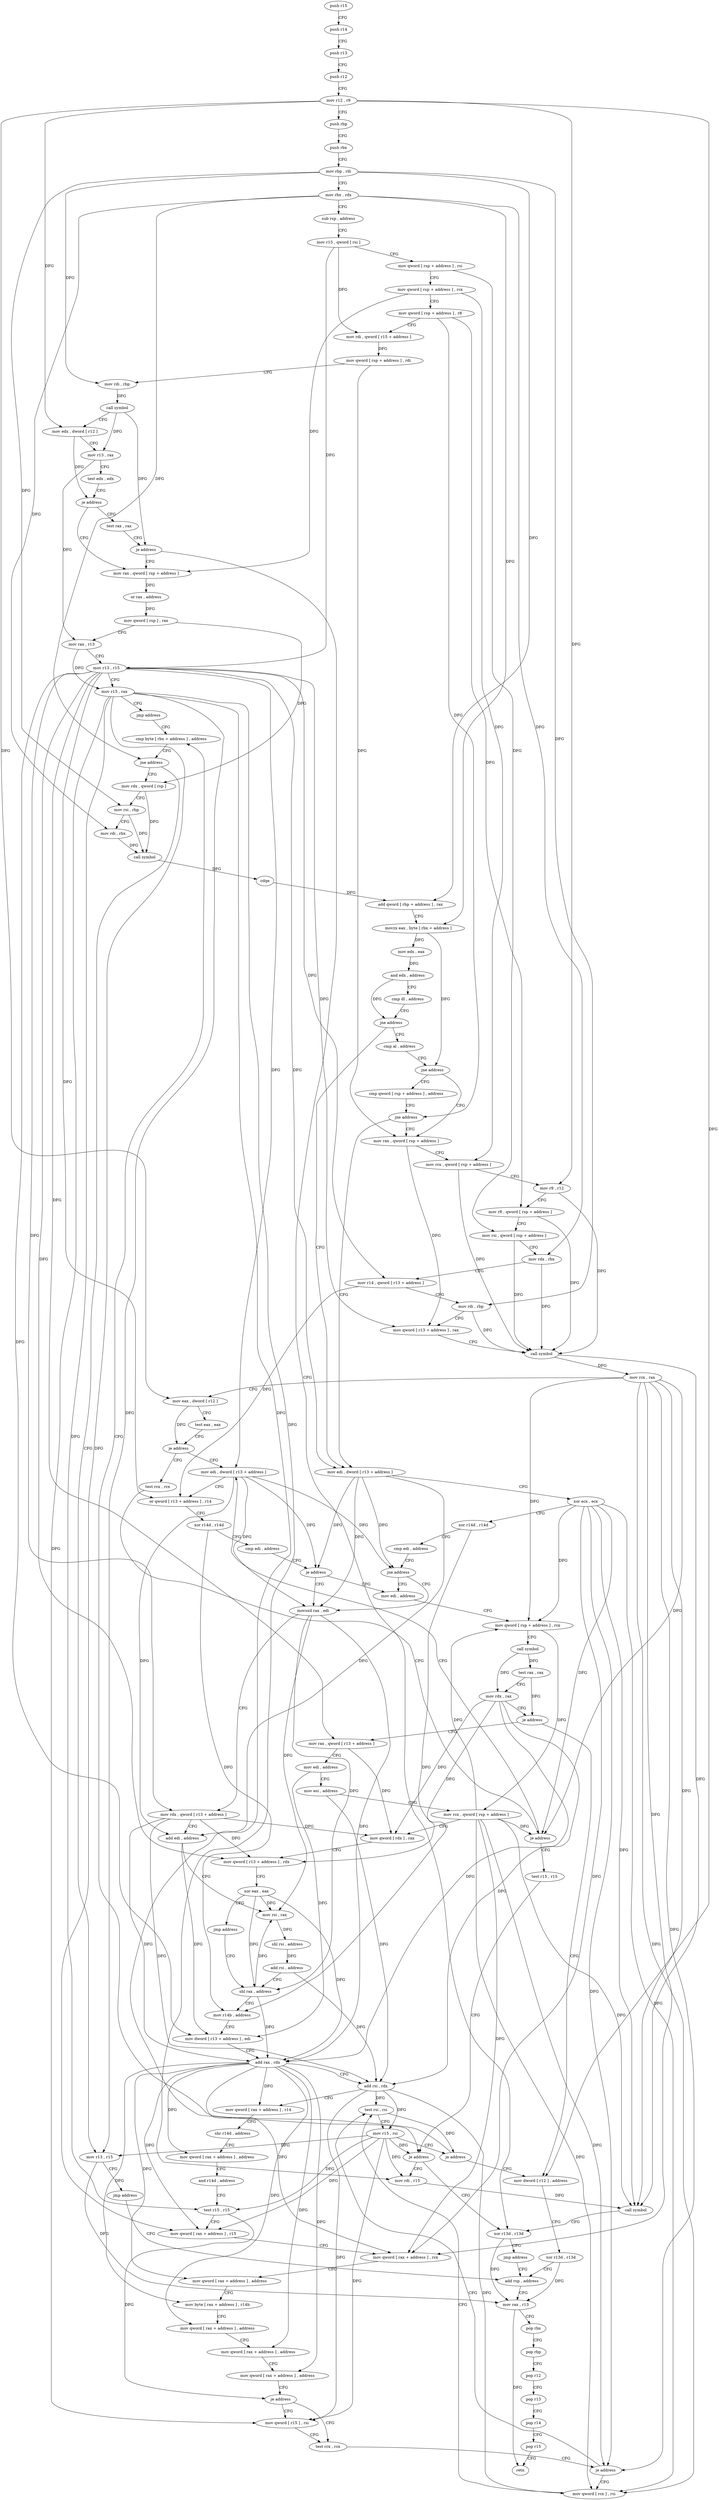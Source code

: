 digraph "func" {
"279008" [label = "push r15" ]
"279010" [label = "push r14" ]
"279012" [label = "push r13" ]
"279014" [label = "push r12" ]
"279016" [label = "mov r12 , r9" ]
"279019" [label = "push rbp" ]
"279020" [label = "push rbx" ]
"279021" [label = "mov rbp , rdi" ]
"279024" [label = "mov rbx , rdx" ]
"279027" [label = "sub rsp , address" ]
"279031" [label = "mov r15 , qword [ rsi ]" ]
"279034" [label = "mov qword [ rsp + address ] , rsi" ]
"279039" [label = "mov qword [ rsp + address ] , rcx" ]
"279044" [label = "mov qword [ rsp + address ] , r8" ]
"279049" [label = "mov rdi , qword [ r15 + address ]" ]
"279056" [label = "mov qword [ rsp + address ] , rdi" ]
"279061" [label = "mov rdi , rbp" ]
"279064" [label = "call symbol" ]
"279069" [label = "mov edx , dword [ r12 ]" ]
"279073" [label = "mov r13 , rax" ]
"279076" [label = "test edx , edx" ]
"279078" [label = "je address" ]
"279089" [label = "mov rax , qword [ rsp + address ]" ]
"279080" [label = "test rax , rax" ]
"279094" [label = "or rax , address" ]
"279100" [label = "mov qword [ rsp ] , rax" ]
"279104" [label = "mov rax , r13" ]
"279107" [label = "mov r13 , r15" ]
"279110" [label = "mov r15 , rax" ]
"279113" [label = "jmp address" ]
"279363" [label = "cmp byte [ rbx + address ] , address" ]
"279083" [label = "je address" ]
"279549" [label = "xor r13d , r13d" ]
"279367" [label = "jne address" ]
"279528" [label = "mov r13 , r15" ]
"279373" [label = "mov rdx , qword [ rsp ]" ]
"279552" [label = "jmp address" ]
"279507" [label = "add rsp , address" ]
"279531" [label = "jmp address" ]
"279377" [label = "mov rsi , rbp" ]
"279380" [label = "mov rdi , rbx" ]
"279383" [label = "call symbol" ]
"279388" [label = "cdqe" ]
"279390" [label = "add qword [ rbp + address ] , rax" ]
"279394" [label = "movzx eax , byte [ rbx + address ]" ]
"279398" [label = "mov edx , eax" ]
"279400" [label = "and edx , address" ]
"279403" [label = "cmp dl , address" ]
"279406" [label = "jne address" ]
"279120" [label = "cmp al , address" ]
"279412" [label = "mov edi , dword [ r13 + address ]" ]
"279511" [label = "mov rax , r13" ]
"279514" [label = "pop rbx" ]
"279515" [label = "pop rbp" ]
"279516" [label = "pop r12" ]
"279518" [label = "pop r13" ]
"279520" [label = "pop r14" ]
"279522" [label = "pop r15" ]
"279524" [label = "retn" ]
"279122" [label = "jne address" ]
"279136" [label = "mov rax , qword [ rsp + address ]" ]
"279124" [label = "cmp qword [ rsp + address ] , address" ]
"279419" [label = "xor ecx , ecx" ]
"279421" [label = "xor r14d , r14d" ]
"279424" [label = "cmp edi , address" ]
"279427" [label = "jne address" ]
"279230" [label = "movsxd rax , edi" ]
"279433" [label = "mov edi , address" ]
"279141" [label = "mov rcx , qword [ rsp + address ]" ]
"279146" [label = "mov r9 , r12" ]
"279149" [label = "mov r8 , qword [ rsp + address ]" ]
"279154" [label = "mov rsi , qword [ rsp + address ]" ]
"279159" [label = "mov rdx , rbx" ]
"279162" [label = "mov r14 , qword [ r13 + address ]" ]
"279169" [label = "mov rdi , rbp" ]
"279172" [label = "mov qword [ r13 + address ] , rax" ]
"279179" [label = "call symbol" ]
"279184" [label = "mov rcx , rax" ]
"279187" [label = "mov eax , dword [ r12 ]" ]
"279191" [label = "test eax , eax" ]
"279193" [label = "je address" ]
"279204" [label = "mov edi , dword [ r13 + address ]" ]
"279195" [label = "test rcx , rcx" ]
"279130" [label = "jne address" ]
"279233" [label = "mov rdx , qword [ r13 + address ]" ]
"279237" [label = "add edi , address" ]
"279240" [label = "mov rsi , rax" ]
"279243" [label = "shl rsi , address" ]
"279247" [label = "add rsi , address" ]
"279251" [label = "shl rax , address" ]
"279438" [label = "mov qword [ rsp + address ] , rcx" ]
"279443" [label = "call symbol" ]
"279448" [label = "test rax , rax" ]
"279451" [label = "mov rdx , rax" ]
"279454" [label = "je address" ]
"279496" [label = "mov dword [ r12 ] , address" ]
"279456" [label = "mov rax , qword [ r13 + address ]" ]
"279211" [label = "or qword [ r13 + address ] , r14" ]
"279218" [label = "xor r14d , r14d" ]
"279221" [label = "cmp edi , address" ]
"279224" [label = "je address" ]
"279198" [label = "je address" ]
"279536" [label = "test r15 , r15" ]
"279343" [label = "test rcx , rcx" ]
"279346" [label = "je address" ]
"279351" [label = "test rsi , rsi" ]
"279348" [label = "mov qword [ rcx ] , rsi" ]
"279340" [label = "mov qword [ r15 ] , rsi" ]
"279504" [label = "xor r13d , r13d" ]
"279460" [label = "mov edi , address" ]
"279465" [label = "mov esi , address" ]
"279470" [label = "mov rcx , qword [ rsp + address ]" ]
"279475" [label = "mov qword [ rdx ] , rax" ]
"279478" [label = "mov qword [ r13 + address ] , rdx" ]
"279482" [label = "xor eax , eax" ]
"279484" [label = "jmp address" ]
"279539" [label = "je address" ]
"279541" [label = "mov rdi , r15" ]
"279354" [label = "mov r15 , rsi" ]
"279357" [label = "je address" ]
"279255" [label = "mov r14b , address" ]
"279258" [label = "mov dword [ r13 + address ] , edi" ]
"279265" [label = "add rax , rdx" ]
"279268" [label = "add rsi , rdx" ]
"279271" [label = "mov qword [ rax + address ] , r14" ]
"279275" [label = "shr r14d , address" ]
"279279" [label = "mov qword [ rax + address ] , address" ]
"279287" [label = "and r14d , address" ]
"279291" [label = "test r15 , r15" ]
"279294" [label = "mov qword [ rax + address ] , r15" ]
"279298" [label = "mov qword [ rax + address ] , rcx" ]
"279302" [label = "mov qword [ rax + address ] , address" ]
"279310" [label = "mov byte [ rax + address ] , r14b" ]
"279314" [label = "mov qword [ rax + address ] , address" ]
"279322" [label = "mov qword [ rax + address ] , address" ]
"279330" [label = "mov qword [ rax + address ] , address" ]
"279338" [label = "je address" ]
"279544" [label = "call symbol" ]
"279008" -> "279010" [ label = "CFG" ]
"279010" -> "279012" [ label = "CFG" ]
"279012" -> "279014" [ label = "CFG" ]
"279014" -> "279016" [ label = "CFG" ]
"279016" -> "279019" [ label = "CFG" ]
"279016" -> "279069" [ label = "DFG" ]
"279016" -> "279146" [ label = "DFG" ]
"279016" -> "279187" [ label = "DFG" ]
"279016" -> "279496" [ label = "DFG" ]
"279019" -> "279020" [ label = "CFG" ]
"279020" -> "279021" [ label = "CFG" ]
"279021" -> "279024" [ label = "CFG" ]
"279021" -> "279061" [ label = "DFG" ]
"279021" -> "279377" [ label = "DFG" ]
"279021" -> "279390" [ label = "DFG" ]
"279021" -> "279169" [ label = "DFG" ]
"279024" -> "279027" [ label = "CFG" ]
"279024" -> "279367" [ label = "DFG" ]
"279024" -> "279380" [ label = "DFG" ]
"279024" -> "279394" [ label = "DFG" ]
"279024" -> "279159" [ label = "DFG" ]
"279027" -> "279031" [ label = "CFG" ]
"279031" -> "279034" [ label = "CFG" ]
"279031" -> "279049" [ label = "DFG" ]
"279031" -> "279107" [ label = "DFG" ]
"279034" -> "279039" [ label = "CFG" ]
"279034" -> "279154" [ label = "DFG" ]
"279039" -> "279044" [ label = "CFG" ]
"279039" -> "279089" [ label = "DFG" ]
"279039" -> "279141" [ label = "DFG" ]
"279044" -> "279049" [ label = "CFG" ]
"279044" -> "279149" [ label = "DFG" ]
"279044" -> "279130" [ label = "DFG" ]
"279049" -> "279056" [ label = "DFG" ]
"279056" -> "279061" [ label = "CFG" ]
"279056" -> "279136" [ label = "DFG" ]
"279061" -> "279064" [ label = "DFG" ]
"279064" -> "279069" [ label = "CFG" ]
"279064" -> "279073" [ label = "DFG" ]
"279064" -> "279083" [ label = "DFG" ]
"279069" -> "279073" [ label = "CFG" ]
"279069" -> "279078" [ label = "DFG" ]
"279073" -> "279076" [ label = "CFG" ]
"279073" -> "279104" [ label = "DFG" ]
"279076" -> "279078" [ label = "CFG" ]
"279078" -> "279089" [ label = "CFG" ]
"279078" -> "279080" [ label = "CFG" ]
"279089" -> "279094" [ label = "DFG" ]
"279080" -> "279083" [ label = "CFG" ]
"279094" -> "279100" [ label = "DFG" ]
"279100" -> "279104" [ label = "CFG" ]
"279100" -> "279373" [ label = "DFG" ]
"279104" -> "279107" [ label = "CFG" ]
"279104" -> "279110" [ label = "DFG" ]
"279107" -> "279110" [ label = "CFG" ]
"279107" -> "279412" [ label = "DFG" ]
"279107" -> "279162" [ label = "DFG" ]
"279107" -> "279172" [ label = "DFG" ]
"279107" -> "279233" [ label = "DFG" ]
"279107" -> "279204" [ label = "DFG" ]
"279107" -> "279211" [ label = "DFG" ]
"279107" -> "279258" [ label = "DFG" ]
"279107" -> "279456" [ label = "DFG" ]
"279107" -> "279478" [ label = "DFG" ]
"279110" -> "279113" [ label = "CFG" ]
"279110" -> "279528" [ label = "DFG" ]
"279110" -> "279291" [ label = "DFG" ]
"279110" -> "279294" [ label = "DFG" ]
"279110" -> "279539" [ label = "DFG" ]
"279110" -> "279340" [ label = "DFG" ]
"279110" -> "279541" [ label = "DFG" ]
"279113" -> "279363" [ label = "CFG" ]
"279363" -> "279367" [ label = "CFG" ]
"279083" -> "279549" [ label = "CFG" ]
"279083" -> "279089" [ label = "CFG" ]
"279549" -> "279552" [ label = "CFG" ]
"279549" -> "279511" [ label = "DFG" ]
"279367" -> "279528" [ label = "CFG" ]
"279367" -> "279373" [ label = "CFG" ]
"279528" -> "279531" [ label = "CFG" ]
"279528" -> "279511" [ label = "DFG" ]
"279373" -> "279377" [ label = "CFG" ]
"279373" -> "279383" [ label = "DFG" ]
"279552" -> "279507" [ label = "CFG" ]
"279507" -> "279511" [ label = "CFG" ]
"279531" -> "279507" [ label = "CFG" ]
"279377" -> "279380" [ label = "CFG" ]
"279377" -> "279383" [ label = "DFG" ]
"279380" -> "279383" [ label = "DFG" ]
"279383" -> "279388" [ label = "DFG" ]
"279388" -> "279390" [ label = "DFG" ]
"279390" -> "279394" [ label = "CFG" ]
"279394" -> "279398" [ label = "DFG" ]
"279394" -> "279122" [ label = "DFG" ]
"279398" -> "279400" [ label = "DFG" ]
"279400" -> "279403" [ label = "CFG" ]
"279400" -> "279406" [ label = "DFG" ]
"279403" -> "279406" [ label = "CFG" ]
"279406" -> "279120" [ label = "CFG" ]
"279406" -> "279412" [ label = "CFG" ]
"279120" -> "279122" [ label = "CFG" ]
"279412" -> "279419" [ label = "CFG" ]
"279412" -> "279427" [ label = "DFG" ]
"279412" -> "279230" [ label = "DFG" ]
"279412" -> "279237" [ label = "DFG" ]
"279412" -> "279224" [ label = "DFG" ]
"279511" -> "279514" [ label = "CFG" ]
"279511" -> "279524" [ label = "DFG" ]
"279514" -> "279515" [ label = "CFG" ]
"279515" -> "279516" [ label = "CFG" ]
"279516" -> "279518" [ label = "CFG" ]
"279518" -> "279520" [ label = "CFG" ]
"279520" -> "279522" [ label = "CFG" ]
"279522" -> "279524" [ label = "CFG" ]
"279122" -> "279136" [ label = "CFG" ]
"279122" -> "279124" [ label = "CFG" ]
"279136" -> "279141" [ label = "CFG" ]
"279136" -> "279172" [ label = "DFG" ]
"279124" -> "279130" [ label = "CFG" ]
"279419" -> "279421" [ label = "CFG" ]
"279419" -> "279438" [ label = "DFG" ]
"279419" -> "279198" [ label = "DFG" ]
"279419" -> "279298" [ label = "DFG" ]
"279419" -> "279346" [ label = "DFG" ]
"279419" -> "279544" [ label = "DFG" ]
"279419" -> "279348" [ label = "DFG" ]
"279421" -> "279424" [ label = "CFG" ]
"279421" -> "279255" [ label = "DFG" ]
"279424" -> "279427" [ label = "CFG" ]
"279427" -> "279230" [ label = "CFG" ]
"279427" -> "279433" [ label = "CFG" ]
"279230" -> "279233" [ label = "CFG" ]
"279230" -> "279240" [ label = "DFG" ]
"279230" -> "279251" [ label = "DFG" ]
"279230" -> "279265" [ label = "DFG" ]
"279433" -> "279438" [ label = "CFG" ]
"279141" -> "279146" [ label = "CFG" ]
"279141" -> "279179" [ label = "DFG" ]
"279146" -> "279149" [ label = "CFG" ]
"279146" -> "279179" [ label = "DFG" ]
"279149" -> "279154" [ label = "CFG" ]
"279149" -> "279179" [ label = "DFG" ]
"279154" -> "279159" [ label = "CFG" ]
"279154" -> "279179" [ label = "DFG" ]
"279159" -> "279162" [ label = "CFG" ]
"279159" -> "279179" [ label = "DFG" ]
"279162" -> "279169" [ label = "CFG" ]
"279162" -> "279211" [ label = "DFG" ]
"279169" -> "279172" [ label = "CFG" ]
"279169" -> "279179" [ label = "DFG" ]
"279172" -> "279179" [ label = "CFG" ]
"279179" -> "279184" [ label = "DFG" ]
"279179" -> "279544" [ label = "DFG" ]
"279184" -> "279187" [ label = "CFG" ]
"279184" -> "279438" [ label = "DFG" ]
"279184" -> "279198" [ label = "DFG" ]
"279184" -> "279298" [ label = "DFG" ]
"279184" -> "279346" [ label = "DFG" ]
"279184" -> "279544" [ label = "DFG" ]
"279184" -> "279348" [ label = "DFG" ]
"279187" -> "279191" [ label = "CFG" ]
"279187" -> "279193" [ label = "DFG" ]
"279191" -> "279193" [ label = "CFG" ]
"279193" -> "279204" [ label = "CFG" ]
"279193" -> "279195" [ label = "CFG" ]
"279204" -> "279211" [ label = "CFG" ]
"279204" -> "279427" [ label = "DFG" ]
"279204" -> "279230" [ label = "DFG" ]
"279204" -> "279237" [ label = "DFG" ]
"279204" -> "279224" [ label = "DFG" ]
"279195" -> "279198" [ label = "CFG" ]
"279130" -> "279412" [ label = "CFG" ]
"279130" -> "279136" [ label = "CFG" ]
"279233" -> "279237" [ label = "CFG" ]
"279233" -> "279265" [ label = "DFG" ]
"279233" -> "279268" [ label = "DFG" ]
"279233" -> "279475" [ label = "DFG" ]
"279233" -> "279478" [ label = "DFG" ]
"279237" -> "279240" [ label = "CFG" ]
"279237" -> "279258" [ label = "DFG" ]
"279240" -> "279243" [ label = "DFG" ]
"279243" -> "279247" [ label = "DFG" ]
"279247" -> "279251" [ label = "CFG" ]
"279247" -> "279268" [ label = "DFG" ]
"279251" -> "279255" [ label = "CFG" ]
"279251" -> "279240" [ label = "DFG" ]
"279251" -> "279265" [ label = "DFG" ]
"279438" -> "279443" [ label = "CFG" ]
"279438" -> "279470" [ label = "DFG" ]
"279443" -> "279448" [ label = "DFG" ]
"279443" -> "279451" [ label = "DFG" ]
"279448" -> "279451" [ label = "CFG" ]
"279448" -> "279454" [ label = "DFG" ]
"279451" -> "279454" [ label = "CFG" ]
"279451" -> "279265" [ label = "DFG" ]
"279451" -> "279268" [ label = "DFG" ]
"279451" -> "279475" [ label = "DFG" ]
"279451" -> "279478" [ label = "DFG" ]
"279454" -> "279496" [ label = "CFG" ]
"279454" -> "279456" [ label = "CFG" ]
"279496" -> "279504" [ label = "CFG" ]
"279456" -> "279460" [ label = "CFG" ]
"279456" -> "279475" [ label = "DFG" ]
"279211" -> "279218" [ label = "CFG" ]
"279218" -> "279221" [ label = "CFG" ]
"279218" -> "279255" [ label = "DFG" ]
"279221" -> "279224" [ label = "CFG" ]
"279224" -> "279433" [ label = "CFG" ]
"279224" -> "279230" [ label = "CFG" ]
"279198" -> "279536" [ label = "CFG" ]
"279198" -> "279204" [ label = "CFG" ]
"279536" -> "279539" [ label = "CFG" ]
"279343" -> "279346" [ label = "CFG" ]
"279346" -> "279351" [ label = "CFG" ]
"279346" -> "279348" [ label = "CFG" ]
"279351" -> "279354" [ label = "CFG" ]
"279351" -> "279357" [ label = "DFG" ]
"279348" -> "279351" [ label = "CFG" ]
"279340" -> "279343" [ label = "CFG" ]
"279504" -> "279507" [ label = "CFG" ]
"279504" -> "279511" [ label = "DFG" ]
"279460" -> "279465" [ label = "CFG" ]
"279460" -> "279258" [ label = "DFG" ]
"279465" -> "279470" [ label = "CFG" ]
"279465" -> "279268" [ label = "DFG" ]
"279470" -> "279475" [ label = "CFG" ]
"279470" -> "279438" [ label = "DFG" ]
"279470" -> "279198" [ label = "DFG" ]
"279470" -> "279298" [ label = "DFG" ]
"279470" -> "279346" [ label = "DFG" ]
"279470" -> "279544" [ label = "DFG" ]
"279470" -> "279348" [ label = "DFG" ]
"279475" -> "279478" [ label = "CFG" ]
"279478" -> "279482" [ label = "CFG" ]
"279482" -> "279484" [ label = "CFG" ]
"279482" -> "279240" [ label = "DFG" ]
"279482" -> "279251" [ label = "DFG" ]
"279482" -> "279265" [ label = "DFG" ]
"279484" -> "279251" [ label = "CFG" ]
"279539" -> "279549" [ label = "CFG" ]
"279539" -> "279541" [ label = "CFG" ]
"279541" -> "279544" [ label = "DFG" ]
"279354" -> "279357" [ label = "CFG" ]
"279354" -> "279528" [ label = "DFG" ]
"279354" -> "279291" [ label = "DFG" ]
"279354" -> "279294" [ label = "DFG" ]
"279354" -> "279539" [ label = "DFG" ]
"279354" -> "279541" [ label = "DFG" ]
"279354" -> "279340" [ label = "DFG" ]
"279357" -> "279496" [ label = "CFG" ]
"279357" -> "279363" [ label = "CFG" ]
"279255" -> "279258" [ label = "CFG" ]
"279258" -> "279265" [ label = "CFG" ]
"279265" -> "279268" [ label = "CFG" ]
"279265" -> "279271" [ label = "DFG" ]
"279265" -> "279279" [ label = "DFG" ]
"279265" -> "279294" [ label = "DFG" ]
"279265" -> "279298" [ label = "DFG" ]
"279265" -> "279302" [ label = "DFG" ]
"279265" -> "279310" [ label = "DFG" ]
"279265" -> "279314" [ label = "DFG" ]
"279265" -> "279322" [ label = "DFG" ]
"279265" -> "279330" [ label = "DFG" ]
"279268" -> "279271" [ label = "CFG" ]
"279268" -> "279340" [ label = "DFG" ]
"279268" -> "279351" [ label = "DFG" ]
"279268" -> "279354" [ label = "DFG" ]
"279268" -> "279348" [ label = "DFG" ]
"279271" -> "279275" [ label = "CFG" ]
"279275" -> "279279" [ label = "CFG" ]
"279279" -> "279287" [ label = "CFG" ]
"279287" -> "279291" [ label = "CFG" ]
"279291" -> "279294" [ label = "CFG" ]
"279291" -> "279338" [ label = "DFG" ]
"279294" -> "279298" [ label = "CFG" ]
"279298" -> "279302" [ label = "CFG" ]
"279302" -> "279310" [ label = "CFG" ]
"279310" -> "279314" [ label = "CFG" ]
"279314" -> "279322" [ label = "CFG" ]
"279322" -> "279330" [ label = "CFG" ]
"279330" -> "279338" [ label = "CFG" ]
"279338" -> "279343" [ label = "CFG" ]
"279338" -> "279340" [ label = "CFG" ]
"279544" -> "279549" [ label = "CFG" ]
}
